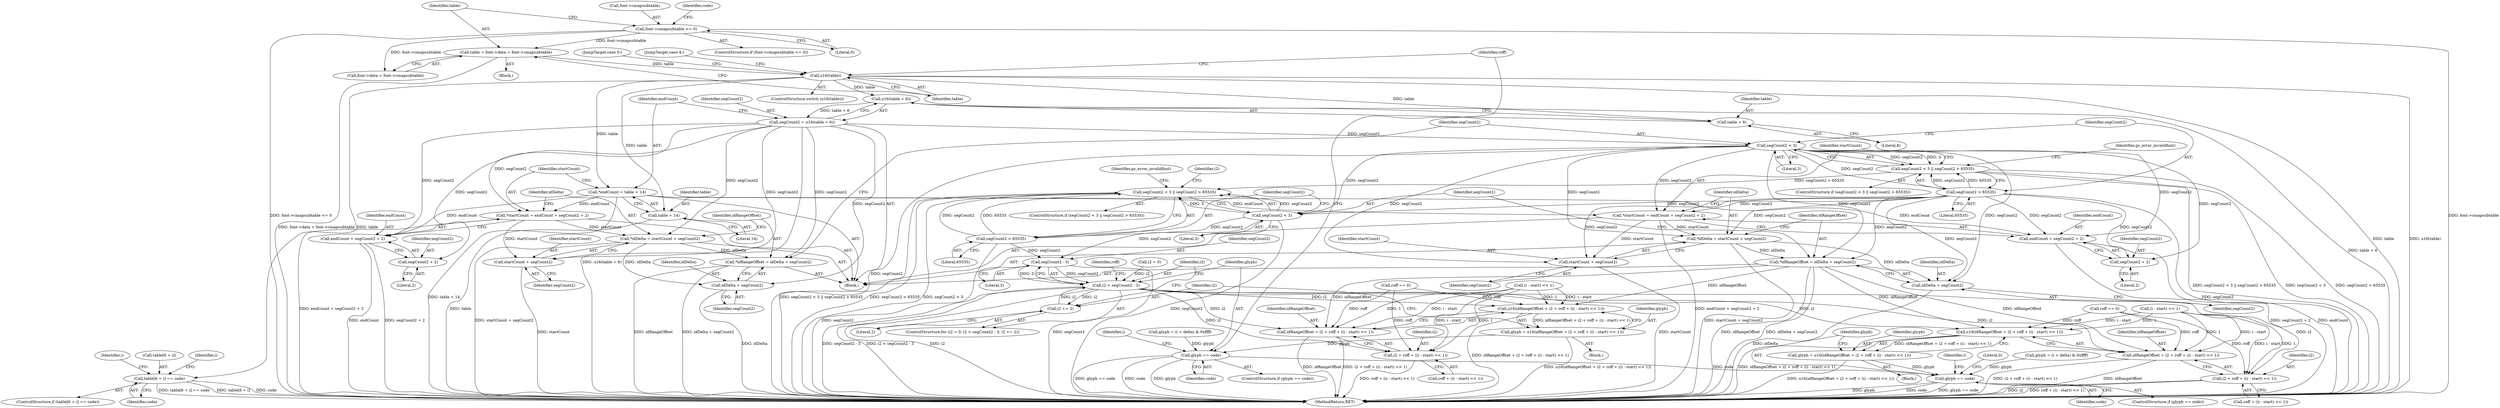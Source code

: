 digraph "1_ghostscript_961b10cdd71403072fb99401a45f3bef6ce53626@integer" {
"1000438" [label="(Call,table = font->data + font->cmapsubtable)"];
"1000431" [label="(Call,font->cmapsubtable <= 0)"];
"1000448" [label="(Call,u16(table))"];
"1000485" [label="(Call,table[6 + i] == code)"];
"1000501" [label="(Call,u16(table + 6))"];
"1000499" [label="(Call,segCount2 = u16(table + 6))"];
"1000512" [label="(Call,*startCount = endCount + segCount2 + 2)"];
"1000520" [label="(Call,*idDelta = startCount + segCount2)"];
"1000526" [label="(Call,*idRangeOffset = idDelta + segCount2)"];
"1000528" [label="(Call,idDelta + segCount2)"];
"1000522" [label="(Call,startCount + segCount2)"];
"1000514" [label="(Call,endCount + segCount2 + 2)"];
"1000516" [label="(Call,segCount2 + 2)"];
"1000534" [label="(Call,segCount2 < 3)"];
"1000533" [label="(Call,segCount2 < 3 || segCount2 > 65535)"];
"1000564" [label="(Call,segCount2 < 3 || segCount2 > 65535)"];
"1000537" [label="(Call,segCount2 > 65535)"];
"1000543" [label="(Call,*startCount = endCount + segCount2 + 2)"];
"1000551" [label="(Call,*idDelta = startCount + segCount2)"];
"1000557" [label="(Call,*idRangeOffset = idDelta + segCount2)"];
"1000601" [label="(Call,u16(idRangeOffset + i2 + roff + ((i - start) << 1)))"];
"1000599" [label="(Call,glyph = u16(idRangeOffset + i2 + roff + ((i - start) << 1)))"];
"1000614" [label="(Call,glyph == code)"];
"1000649" [label="(Call,glyph == code)"];
"1000602" [label="(Call,idRangeOffset + i2 + roff + ((i - start) << 1))"];
"1000636" [label="(Call,u16(idRangeOffset + i2 + roff + ((i - start) << 1)))"];
"1000634" [label="(Call,glyph = u16(idRangeOffset + i2 + roff + ((i - start) << 1)))"];
"1000637" [label="(Call,idRangeOffset + i2 + roff + ((i - start) << 1))"];
"1000559" [label="(Call,idDelta + segCount2)"];
"1000553" [label="(Call,startCount + segCount2)"];
"1000545" [label="(Call,endCount + segCount2 + 2)"];
"1000547" [label="(Call,segCount2 + 2)"];
"1000565" [label="(Call,segCount2 < 3)"];
"1000568" [label="(Call,segCount2 > 65535)"];
"1000579" [label="(Call,segCount2 - 3)"];
"1000577" [label="(Call,i2 < segCount2 - 3)"];
"1000582" [label="(Call,i2 += 2)"];
"1000604" [label="(Call,i2 + roff + ((i - start) << 1))"];
"1000639" [label="(Call,i2 + roff + ((i - start) << 1))"];
"1000502" [label="(Call,table + 6)"];
"1000506" [label="(Call,*endCount = table + 14)"];
"1000508" [label="(Call,table + 14)"];
"1000547" [label="(Call,segCount2 + 2)"];
"1000639" [label="(Call,i2 + roff + ((i - start) << 1))"];
"1000600" [label="(Identifier,glyph)"];
"1000431" [label="(Call,font->cmapsubtable <= 0)"];
"1000622" [label="(Identifier,roff)"];
"1000563" [label="(ControlStructure,if (segCount2 < 3 || segCount2 > 65535))"];
"1000583" [label="(Identifier,i2)"];
"1000641" [label="(Call,roff + ((i - start) << 1))"];
"1000633" [label="(Block,)"];
"1000438" [label="(Call,table = font->data + font->cmapsubtable)"];
"1000430" [label="(ControlStructure,if (font->cmapsubtable <= 0))"];
"1000435" [label="(Literal,0)"];
"1000615" [label="(Identifier,glyph)"];
"1000649" [label="(Call,glyph == code)"];
"1000604" [label="(Call,i2 + roff + ((i - start) << 1))"];
"1000543" [label="(Call,*startCount = endCount + segCount2 + 2)"];
"1000580" [label="(Identifier,segCount2)"];
"1000634" [label="(Call,glyph = u16(idRangeOffset + i2 + roff + ((i - start) << 1)))"];
"1000528" [label="(Call,idDelta + segCount2)"];
"1000567" [label="(Literal,3)"];
"1000603" [label="(Identifier,idRangeOffset)"];
"1000546" [label="(Identifier,endCount)"];
"1000482" [label="(Identifier,i)"];
"1000568" [label="(Call,segCount2 > 65535)"];
"1000524" [label="(Identifier,segCount2)"];
"1000558" [label="(Identifier,idRangeOffset)"];
"1000485" [label="(Call,table[6 + i] == code)"];
"1000579" [label="(Call,segCount2 - 3)"];
"1000504" [label="(Literal,6)"];
"1000654" [label="(Identifier,i)"];
"1000818" [label="(MethodReturn,RET)"];
"1000587" [label="(Identifier,roff)"];
"1000447" [label="(ControlStructure,switch (u16(table)))"];
"1000549" [label="(Literal,2)"];
"1000534" [label="(Call,segCount2 < 3)"];
"1000530" [label="(Identifier,segCount2)"];
"1000551" [label="(Call,*idDelta = startCount + segCount2)"];
"1000559" [label="(Call,idDelta + segCount2)"];
"1000561" [label="(Identifier,segCount2)"];
"1000651" [label="(Identifier,code)"];
"1000449" [label="(Identifier,table)"];
"1000616" [label="(Identifier,code)"];
"1000509" [label="(Identifier,table)"];
"1000502" [label="(Call,table + 6)"];
"1000520" [label="(Call,*idDelta = startCount + segCount2)"];
"1000584" [label="(Literal,2)"];
"1000496" [label="(JumpTarget,case 4:)"];
"1000486" [label="(Call,table[6 + i])"];
"1000544" [label="(Identifier,startCount)"];
"1000527" [label="(Identifier,idRangeOffset)"];
"1000574" [label="(Call,i2 = 0)"];
"1000508" [label="(Call,table + 14)"];
"1000439" [label="(Identifier,table)"];
"1000522" [label="(Call,startCount + segCount2)"];
"1000516" [label="(Call,segCount2 + 2)"];
"1000545" [label="(Call,endCount + segCount2 + 2)"];
"1000636" [label="(Call,u16(idRangeOffset + i2 + roff + ((i - start) << 1)))"];
"1000510" [label="(Literal,14)"];
"1000536" [label="(Literal,3)"];
"1000512" [label="(Call,*startCount = endCount + segCount2 + 2)"];
"1000529" [label="(Identifier,idDelta)"];
"1000532" [label="(ControlStructure,if (segCount2 < 3 || segCount2 > 65535))"];
"1000503" [label="(Identifier,table)"];
"1000619" [label="(Identifier,i)"];
"1000548" [label="(Identifier,segCount2)"];
"1000533" [label="(Call,segCount2 < 3 || segCount2 > 65535)"];
"1000606" [label="(Call,roff + ((i - start) << 1))"];
"1000526" [label="(Call,*idRangeOffset = idDelta + segCount2)"];
"1000538" [label="(Identifier,segCount2)"];
"1000578" [label="(Identifier,i2)"];
"1000514" [label="(Call,endCount + segCount2 + 2)"];
"1000581" [label="(Literal,3)"];
"1000432" [label="(Call,font->cmapsubtable)"];
"1000484" [label="(ControlStructure,if (table[6 + i] == code))"];
"1000613" [label="(ControlStructure,if (glyph == code))"];
"1000608" [label="(Call,(i - start) << 1)"];
"1000440" [label="(Call,font->data + font->cmapsubtable)"];
"1000614" [label="(Call,glyph == code)"];
"1000650" [label="(Identifier,glyph)"];
"1000513" [label="(Identifier,startCount)"];
"1000555" [label="(Identifier,segCount2)"];
"1000451" [label="(JumpTarget,case 0:)"];
"1000557" [label="(Call,*idRangeOffset = idDelta + segCount2)"];
"1000640" [label="(Identifier,i2)"];
"1000569" [label="(Identifier,segCount2)"];
"1000675" [label="(Literal,0)"];
"1000582" [label="(Call,i2 += 2)"];
"1000554" [label="(Identifier,startCount)"];
"1000539" [label="(Literal,65535)"];
"1000507" [label="(Identifier,endCount)"];
"1000577" [label="(Call,i2 < segCount2 - 3)"];
"1000500" [label="(Identifier,segCount2)"];
"1000625" [label="(Call,glyph = (i + delta) & 0xffff)"];
"1000638" [label="(Identifier,idRangeOffset)"];
"1000601" [label="(Call,u16(idRangeOffset + i2 + roff + ((i - start) << 1)))"];
"1000643" [label="(Call,(i - start) << 1)"];
"1000523" [label="(Identifier,startCount)"];
"1000521" [label="(Identifier,idDelta)"];
"1000570" [label="(Literal,65535)"];
"1000428" [label="(Block,)"];
"1000590" [label="(Call,glyph = (i + delta) & 0xffff)"];
"1000565" [label="(Call,segCount2 < 3)"];
"1000541" [label="(Identifier,gs_error_invalidfont)"];
"1000517" [label="(Identifier,segCount2)"];
"1000552" [label="(Identifier,idDelta)"];
"1000535" [label="(Identifier,segCount2)"];
"1000506" [label="(Call,*endCount = table + 14)"];
"1000553" [label="(Call,startCount + segCount2)"];
"1000566" [label="(Identifier,segCount2)"];
"1000515" [label="(Identifier,endCount)"];
"1000598" [label="(Block,)"];
"1000437" [label="(Identifier,code)"];
"1000575" [label="(Identifier,i2)"];
"1000491" [label="(Identifier,code)"];
"1000572" [label="(Identifier,gs_error_invalidfont)"];
"1000605" [label="(Identifier,i2)"];
"1000586" [label="(Call,roff == 0)"];
"1000493" [label="(Identifier,i)"];
"1000648" [label="(ControlStructure,if (glyph == code))"];
"1000448" [label="(Call,u16(table))"];
"1000560" [label="(Identifier,idDelta)"];
"1000501" [label="(Call,u16(table + 6))"];
"1000518" [label="(Literal,2)"];
"1000599" [label="(Call,glyph = u16(idRangeOffset + i2 + roff + ((i - start) << 1)))"];
"1000497" [label="(Block,)"];
"1000537" [label="(Call,segCount2 > 65535)"];
"1000635" [label="(Identifier,glyph)"];
"1000573" [label="(ControlStructure,for (i2 = 0; i2 < segCount2 - 3; i2 += 2))"];
"1000602" [label="(Call,idRangeOffset + i2 + roff + ((i - start) << 1))"];
"1000621" [label="(Call,roff == 0)"];
"1000564" [label="(Call,segCount2 < 3 || segCount2 > 65535)"];
"1000637" [label="(Call,idRangeOffset + i2 + roff + ((i - start) << 1))"];
"1000499" [label="(Call,segCount2 = u16(table + 6))"];
"1000438" -> "1000428"  [label="AST: "];
"1000438" -> "1000440"  [label="CFG: "];
"1000439" -> "1000438"  [label="AST: "];
"1000440" -> "1000438"  [label="AST: "];
"1000449" -> "1000438"  [label="CFG: "];
"1000438" -> "1000818"  [label="DDG: font->data + font->cmapsubtable"];
"1000431" -> "1000438"  [label="DDG: font->cmapsubtable"];
"1000438" -> "1000448"  [label="DDG: table"];
"1000431" -> "1000430"  [label="AST: "];
"1000431" -> "1000435"  [label="CFG: "];
"1000432" -> "1000431"  [label="AST: "];
"1000435" -> "1000431"  [label="AST: "];
"1000437" -> "1000431"  [label="CFG: "];
"1000439" -> "1000431"  [label="CFG: "];
"1000431" -> "1000818"  [label="DDG: font->cmapsubtable"];
"1000431" -> "1000818"  [label="DDG: font->cmapsubtable <= 0"];
"1000431" -> "1000440"  [label="DDG: font->cmapsubtable"];
"1000448" -> "1000447"  [label="AST: "];
"1000448" -> "1000449"  [label="CFG: "];
"1000449" -> "1000448"  [label="AST: "];
"1000451" -> "1000448"  [label="CFG: "];
"1000496" -> "1000448"  [label="CFG: "];
"1000622" -> "1000448"  [label="CFG: "];
"1000448" -> "1000818"  [label="DDG: table"];
"1000448" -> "1000818"  [label="DDG: u16(table)"];
"1000448" -> "1000485"  [label="DDG: table"];
"1000448" -> "1000501"  [label="DDG: table"];
"1000448" -> "1000502"  [label="DDG: table"];
"1000448" -> "1000506"  [label="DDG: table"];
"1000448" -> "1000508"  [label="DDG: table"];
"1000485" -> "1000484"  [label="AST: "];
"1000485" -> "1000491"  [label="CFG: "];
"1000486" -> "1000485"  [label="AST: "];
"1000491" -> "1000485"  [label="AST: "];
"1000493" -> "1000485"  [label="CFG: "];
"1000482" -> "1000485"  [label="CFG: "];
"1000485" -> "1000818"  [label="DDG: table[6 + i]"];
"1000485" -> "1000818"  [label="DDG: code"];
"1000485" -> "1000818"  [label="DDG: table[6 + i] == code"];
"1000501" -> "1000499"  [label="AST: "];
"1000501" -> "1000502"  [label="CFG: "];
"1000502" -> "1000501"  [label="AST: "];
"1000499" -> "1000501"  [label="CFG: "];
"1000501" -> "1000818"  [label="DDG: table + 6"];
"1000501" -> "1000499"  [label="DDG: table + 6"];
"1000499" -> "1000497"  [label="AST: "];
"1000500" -> "1000499"  [label="AST: "];
"1000507" -> "1000499"  [label="CFG: "];
"1000499" -> "1000818"  [label="DDG: u16(table + 6)"];
"1000499" -> "1000512"  [label="DDG: segCount2"];
"1000499" -> "1000514"  [label="DDG: segCount2"];
"1000499" -> "1000516"  [label="DDG: segCount2"];
"1000499" -> "1000520"  [label="DDG: segCount2"];
"1000499" -> "1000522"  [label="DDG: segCount2"];
"1000499" -> "1000526"  [label="DDG: segCount2"];
"1000499" -> "1000528"  [label="DDG: segCount2"];
"1000499" -> "1000534"  [label="DDG: segCount2"];
"1000512" -> "1000497"  [label="AST: "];
"1000512" -> "1000514"  [label="CFG: "];
"1000513" -> "1000512"  [label="AST: "];
"1000514" -> "1000512"  [label="AST: "];
"1000521" -> "1000512"  [label="CFG: "];
"1000512" -> "1000818"  [label="DDG: endCount + segCount2 + 2"];
"1000506" -> "1000512"  [label="DDG: endCount"];
"1000512" -> "1000520"  [label="DDG: startCount"];
"1000512" -> "1000522"  [label="DDG: startCount"];
"1000520" -> "1000497"  [label="AST: "];
"1000520" -> "1000522"  [label="CFG: "];
"1000521" -> "1000520"  [label="AST: "];
"1000522" -> "1000520"  [label="AST: "];
"1000527" -> "1000520"  [label="CFG: "];
"1000520" -> "1000818"  [label="DDG: startCount + segCount2"];
"1000520" -> "1000526"  [label="DDG: idDelta"];
"1000520" -> "1000528"  [label="DDG: idDelta"];
"1000526" -> "1000497"  [label="AST: "];
"1000526" -> "1000528"  [label="CFG: "];
"1000527" -> "1000526"  [label="AST: "];
"1000528" -> "1000526"  [label="AST: "];
"1000535" -> "1000526"  [label="CFG: "];
"1000526" -> "1000818"  [label="DDG: idDelta + segCount2"];
"1000526" -> "1000818"  [label="DDG: idRangeOffset"];
"1000528" -> "1000530"  [label="CFG: "];
"1000529" -> "1000528"  [label="AST: "];
"1000530" -> "1000528"  [label="AST: "];
"1000528" -> "1000818"  [label="DDG: idDelta"];
"1000522" -> "1000524"  [label="CFG: "];
"1000523" -> "1000522"  [label="AST: "];
"1000524" -> "1000522"  [label="AST: "];
"1000522" -> "1000818"  [label="DDG: startCount"];
"1000514" -> "1000516"  [label="CFG: "];
"1000515" -> "1000514"  [label="AST: "];
"1000516" -> "1000514"  [label="AST: "];
"1000514" -> "1000818"  [label="DDG: endCount"];
"1000514" -> "1000818"  [label="DDG: segCount2 + 2"];
"1000506" -> "1000514"  [label="DDG: endCount"];
"1000516" -> "1000518"  [label="CFG: "];
"1000517" -> "1000516"  [label="AST: "];
"1000518" -> "1000516"  [label="AST: "];
"1000534" -> "1000533"  [label="AST: "];
"1000534" -> "1000536"  [label="CFG: "];
"1000535" -> "1000534"  [label="AST: "];
"1000536" -> "1000534"  [label="AST: "];
"1000538" -> "1000534"  [label="CFG: "];
"1000533" -> "1000534"  [label="CFG: "];
"1000534" -> "1000818"  [label="DDG: segCount2"];
"1000534" -> "1000533"  [label="DDG: segCount2"];
"1000534" -> "1000533"  [label="DDG: 3"];
"1000534" -> "1000537"  [label="DDG: segCount2"];
"1000534" -> "1000543"  [label="DDG: segCount2"];
"1000534" -> "1000545"  [label="DDG: segCount2"];
"1000534" -> "1000547"  [label="DDG: segCount2"];
"1000534" -> "1000551"  [label="DDG: segCount2"];
"1000534" -> "1000553"  [label="DDG: segCount2"];
"1000534" -> "1000557"  [label="DDG: segCount2"];
"1000534" -> "1000559"  [label="DDG: segCount2"];
"1000534" -> "1000565"  [label="DDG: segCount2"];
"1000533" -> "1000532"  [label="AST: "];
"1000533" -> "1000537"  [label="CFG: "];
"1000537" -> "1000533"  [label="AST: "];
"1000541" -> "1000533"  [label="CFG: "];
"1000544" -> "1000533"  [label="CFG: "];
"1000533" -> "1000818"  [label="DDG: segCount2 < 3 || segCount2 > 65535"];
"1000533" -> "1000818"  [label="DDG: segCount2 < 3"];
"1000533" -> "1000818"  [label="DDG: segCount2 > 65535"];
"1000537" -> "1000533"  [label="DDG: segCount2"];
"1000537" -> "1000533"  [label="DDG: 65535"];
"1000533" -> "1000564"  [label="DDG: segCount2 > 65535"];
"1000564" -> "1000563"  [label="AST: "];
"1000564" -> "1000565"  [label="CFG: "];
"1000564" -> "1000568"  [label="CFG: "];
"1000565" -> "1000564"  [label="AST: "];
"1000568" -> "1000564"  [label="AST: "];
"1000572" -> "1000564"  [label="CFG: "];
"1000575" -> "1000564"  [label="CFG: "];
"1000564" -> "1000818"  [label="DDG: segCount2 > 65535"];
"1000564" -> "1000818"  [label="DDG: segCount2 < 3"];
"1000564" -> "1000818"  [label="DDG: segCount2 < 3 || segCount2 > 65535"];
"1000565" -> "1000564"  [label="DDG: segCount2"];
"1000565" -> "1000564"  [label="DDG: 3"];
"1000568" -> "1000564"  [label="DDG: segCount2"];
"1000568" -> "1000564"  [label="DDG: 65535"];
"1000537" -> "1000539"  [label="CFG: "];
"1000538" -> "1000537"  [label="AST: "];
"1000539" -> "1000537"  [label="AST: "];
"1000537" -> "1000818"  [label="DDG: segCount2"];
"1000537" -> "1000543"  [label="DDG: segCount2"];
"1000537" -> "1000545"  [label="DDG: segCount2"];
"1000537" -> "1000547"  [label="DDG: segCount2"];
"1000537" -> "1000551"  [label="DDG: segCount2"];
"1000537" -> "1000553"  [label="DDG: segCount2"];
"1000537" -> "1000557"  [label="DDG: segCount2"];
"1000537" -> "1000559"  [label="DDG: segCount2"];
"1000537" -> "1000565"  [label="DDG: segCount2"];
"1000543" -> "1000497"  [label="AST: "];
"1000543" -> "1000545"  [label="CFG: "];
"1000544" -> "1000543"  [label="AST: "];
"1000545" -> "1000543"  [label="AST: "];
"1000552" -> "1000543"  [label="CFG: "];
"1000543" -> "1000818"  [label="DDG: endCount + segCount2 + 2"];
"1000506" -> "1000543"  [label="DDG: endCount"];
"1000543" -> "1000551"  [label="DDG: startCount"];
"1000543" -> "1000553"  [label="DDG: startCount"];
"1000551" -> "1000497"  [label="AST: "];
"1000551" -> "1000553"  [label="CFG: "];
"1000552" -> "1000551"  [label="AST: "];
"1000553" -> "1000551"  [label="AST: "];
"1000558" -> "1000551"  [label="CFG: "];
"1000551" -> "1000818"  [label="DDG: startCount + segCount2"];
"1000551" -> "1000557"  [label="DDG: idDelta"];
"1000551" -> "1000559"  [label="DDG: idDelta"];
"1000557" -> "1000497"  [label="AST: "];
"1000557" -> "1000559"  [label="CFG: "];
"1000558" -> "1000557"  [label="AST: "];
"1000559" -> "1000557"  [label="AST: "];
"1000566" -> "1000557"  [label="CFG: "];
"1000557" -> "1000818"  [label="DDG: idRangeOffset"];
"1000557" -> "1000818"  [label="DDG: idDelta + segCount2"];
"1000557" -> "1000601"  [label="DDG: idRangeOffset"];
"1000557" -> "1000602"  [label="DDG: idRangeOffset"];
"1000557" -> "1000636"  [label="DDG: idRangeOffset"];
"1000557" -> "1000637"  [label="DDG: idRangeOffset"];
"1000601" -> "1000599"  [label="AST: "];
"1000601" -> "1000602"  [label="CFG: "];
"1000602" -> "1000601"  [label="AST: "];
"1000599" -> "1000601"  [label="CFG: "];
"1000601" -> "1000818"  [label="DDG: idRangeOffset + i2 + roff + ((i - start) << 1)"];
"1000601" -> "1000599"  [label="DDG: idRangeOffset + i2 + roff + ((i - start) << 1)"];
"1000577" -> "1000601"  [label="DDG: i2"];
"1000586" -> "1000601"  [label="DDG: roff"];
"1000608" -> "1000601"  [label="DDG: i - start"];
"1000608" -> "1000601"  [label="DDG: 1"];
"1000599" -> "1000598"  [label="AST: "];
"1000600" -> "1000599"  [label="AST: "];
"1000583" -> "1000599"  [label="CFG: "];
"1000599" -> "1000818"  [label="DDG: u16(idRangeOffset + i2 + roff + ((i - start) << 1))"];
"1000599" -> "1000614"  [label="DDG: glyph"];
"1000614" -> "1000613"  [label="AST: "];
"1000614" -> "1000616"  [label="CFG: "];
"1000615" -> "1000614"  [label="AST: "];
"1000616" -> "1000614"  [label="AST: "];
"1000619" -> "1000614"  [label="CFG: "];
"1000622" -> "1000614"  [label="CFG: "];
"1000614" -> "1000818"  [label="DDG: glyph == code"];
"1000614" -> "1000818"  [label="DDG: code"];
"1000614" -> "1000818"  [label="DDG: glyph"];
"1000590" -> "1000614"  [label="DDG: glyph"];
"1000614" -> "1000649"  [label="DDG: code"];
"1000649" -> "1000648"  [label="AST: "];
"1000649" -> "1000651"  [label="CFG: "];
"1000650" -> "1000649"  [label="AST: "];
"1000651" -> "1000649"  [label="AST: "];
"1000654" -> "1000649"  [label="CFG: "];
"1000675" -> "1000649"  [label="CFG: "];
"1000649" -> "1000818"  [label="DDG: glyph"];
"1000649" -> "1000818"  [label="DDG: code"];
"1000649" -> "1000818"  [label="DDG: glyph == code"];
"1000625" -> "1000649"  [label="DDG: glyph"];
"1000634" -> "1000649"  [label="DDG: glyph"];
"1000602" -> "1000604"  [label="CFG: "];
"1000603" -> "1000602"  [label="AST: "];
"1000604" -> "1000602"  [label="AST: "];
"1000602" -> "1000818"  [label="DDG: i2 + roff + ((i - start) << 1)"];
"1000602" -> "1000818"  [label="DDG: idRangeOffset"];
"1000577" -> "1000602"  [label="DDG: i2"];
"1000586" -> "1000602"  [label="DDG: roff"];
"1000608" -> "1000602"  [label="DDG: i - start"];
"1000608" -> "1000602"  [label="DDG: 1"];
"1000636" -> "1000634"  [label="AST: "];
"1000636" -> "1000637"  [label="CFG: "];
"1000637" -> "1000636"  [label="AST: "];
"1000634" -> "1000636"  [label="CFG: "];
"1000636" -> "1000818"  [label="DDG: idRangeOffset + i2 + roff + ((i - start) << 1)"];
"1000636" -> "1000634"  [label="DDG: idRangeOffset + i2 + roff + ((i - start) << 1)"];
"1000577" -> "1000636"  [label="DDG: i2"];
"1000621" -> "1000636"  [label="DDG: roff"];
"1000643" -> "1000636"  [label="DDG: i - start"];
"1000643" -> "1000636"  [label="DDG: 1"];
"1000634" -> "1000633"  [label="AST: "];
"1000635" -> "1000634"  [label="AST: "];
"1000650" -> "1000634"  [label="CFG: "];
"1000634" -> "1000818"  [label="DDG: u16(idRangeOffset + i2 + roff + ((i - start) << 1))"];
"1000637" -> "1000639"  [label="CFG: "];
"1000638" -> "1000637"  [label="AST: "];
"1000639" -> "1000637"  [label="AST: "];
"1000637" -> "1000818"  [label="DDG: idRangeOffset"];
"1000637" -> "1000818"  [label="DDG: i2 + roff + ((i - start) << 1)"];
"1000577" -> "1000637"  [label="DDG: i2"];
"1000621" -> "1000637"  [label="DDG: roff"];
"1000643" -> "1000637"  [label="DDG: i - start"];
"1000643" -> "1000637"  [label="DDG: 1"];
"1000559" -> "1000561"  [label="CFG: "];
"1000560" -> "1000559"  [label="AST: "];
"1000561" -> "1000559"  [label="AST: "];
"1000559" -> "1000818"  [label="DDG: idDelta"];
"1000553" -> "1000555"  [label="CFG: "];
"1000554" -> "1000553"  [label="AST: "];
"1000555" -> "1000553"  [label="AST: "];
"1000553" -> "1000818"  [label="DDG: startCount"];
"1000545" -> "1000547"  [label="CFG: "];
"1000546" -> "1000545"  [label="AST: "];
"1000547" -> "1000545"  [label="AST: "];
"1000545" -> "1000818"  [label="DDG: endCount"];
"1000545" -> "1000818"  [label="DDG: segCount2 + 2"];
"1000506" -> "1000545"  [label="DDG: endCount"];
"1000547" -> "1000549"  [label="CFG: "];
"1000548" -> "1000547"  [label="AST: "];
"1000549" -> "1000547"  [label="AST: "];
"1000565" -> "1000567"  [label="CFG: "];
"1000566" -> "1000565"  [label="AST: "];
"1000567" -> "1000565"  [label="AST: "];
"1000569" -> "1000565"  [label="CFG: "];
"1000565" -> "1000818"  [label="DDG: segCount2"];
"1000565" -> "1000568"  [label="DDG: segCount2"];
"1000565" -> "1000579"  [label="DDG: segCount2"];
"1000568" -> "1000570"  [label="CFG: "];
"1000569" -> "1000568"  [label="AST: "];
"1000570" -> "1000568"  [label="AST: "];
"1000568" -> "1000818"  [label="DDG: segCount2"];
"1000568" -> "1000579"  [label="DDG: segCount2"];
"1000579" -> "1000577"  [label="AST: "];
"1000579" -> "1000581"  [label="CFG: "];
"1000580" -> "1000579"  [label="AST: "];
"1000581" -> "1000579"  [label="AST: "];
"1000577" -> "1000579"  [label="CFG: "];
"1000579" -> "1000818"  [label="DDG: segCount2"];
"1000579" -> "1000577"  [label="DDG: segCount2"];
"1000579" -> "1000577"  [label="DDG: 3"];
"1000577" -> "1000573"  [label="AST: "];
"1000578" -> "1000577"  [label="AST: "];
"1000587" -> "1000577"  [label="CFG: "];
"1000615" -> "1000577"  [label="CFG: "];
"1000577" -> "1000818"  [label="DDG: segCount2 - 3"];
"1000577" -> "1000818"  [label="DDG: i2 < segCount2 - 3"];
"1000577" -> "1000818"  [label="DDG: i2"];
"1000574" -> "1000577"  [label="DDG: i2"];
"1000582" -> "1000577"  [label="DDG: i2"];
"1000577" -> "1000582"  [label="DDG: i2"];
"1000577" -> "1000604"  [label="DDG: i2"];
"1000577" -> "1000639"  [label="DDG: i2"];
"1000582" -> "1000573"  [label="AST: "];
"1000582" -> "1000584"  [label="CFG: "];
"1000583" -> "1000582"  [label="AST: "];
"1000584" -> "1000582"  [label="AST: "];
"1000578" -> "1000582"  [label="CFG: "];
"1000604" -> "1000606"  [label="CFG: "];
"1000605" -> "1000604"  [label="AST: "];
"1000606" -> "1000604"  [label="AST: "];
"1000604" -> "1000818"  [label="DDG: roff + ((i - start) << 1)"];
"1000586" -> "1000604"  [label="DDG: roff"];
"1000608" -> "1000604"  [label="DDG: i - start"];
"1000608" -> "1000604"  [label="DDG: 1"];
"1000639" -> "1000641"  [label="CFG: "];
"1000640" -> "1000639"  [label="AST: "];
"1000641" -> "1000639"  [label="AST: "];
"1000639" -> "1000818"  [label="DDG: roff + ((i - start) << 1)"];
"1000639" -> "1000818"  [label="DDG: i2"];
"1000621" -> "1000639"  [label="DDG: roff"];
"1000643" -> "1000639"  [label="DDG: i - start"];
"1000643" -> "1000639"  [label="DDG: 1"];
"1000502" -> "1000504"  [label="CFG: "];
"1000503" -> "1000502"  [label="AST: "];
"1000504" -> "1000502"  [label="AST: "];
"1000506" -> "1000497"  [label="AST: "];
"1000506" -> "1000508"  [label="CFG: "];
"1000507" -> "1000506"  [label="AST: "];
"1000508" -> "1000506"  [label="AST: "];
"1000513" -> "1000506"  [label="CFG: "];
"1000506" -> "1000818"  [label="DDG: table + 14"];
"1000508" -> "1000510"  [label="CFG: "];
"1000509" -> "1000508"  [label="AST: "];
"1000510" -> "1000508"  [label="AST: "];
"1000508" -> "1000818"  [label="DDG: table"];
}
